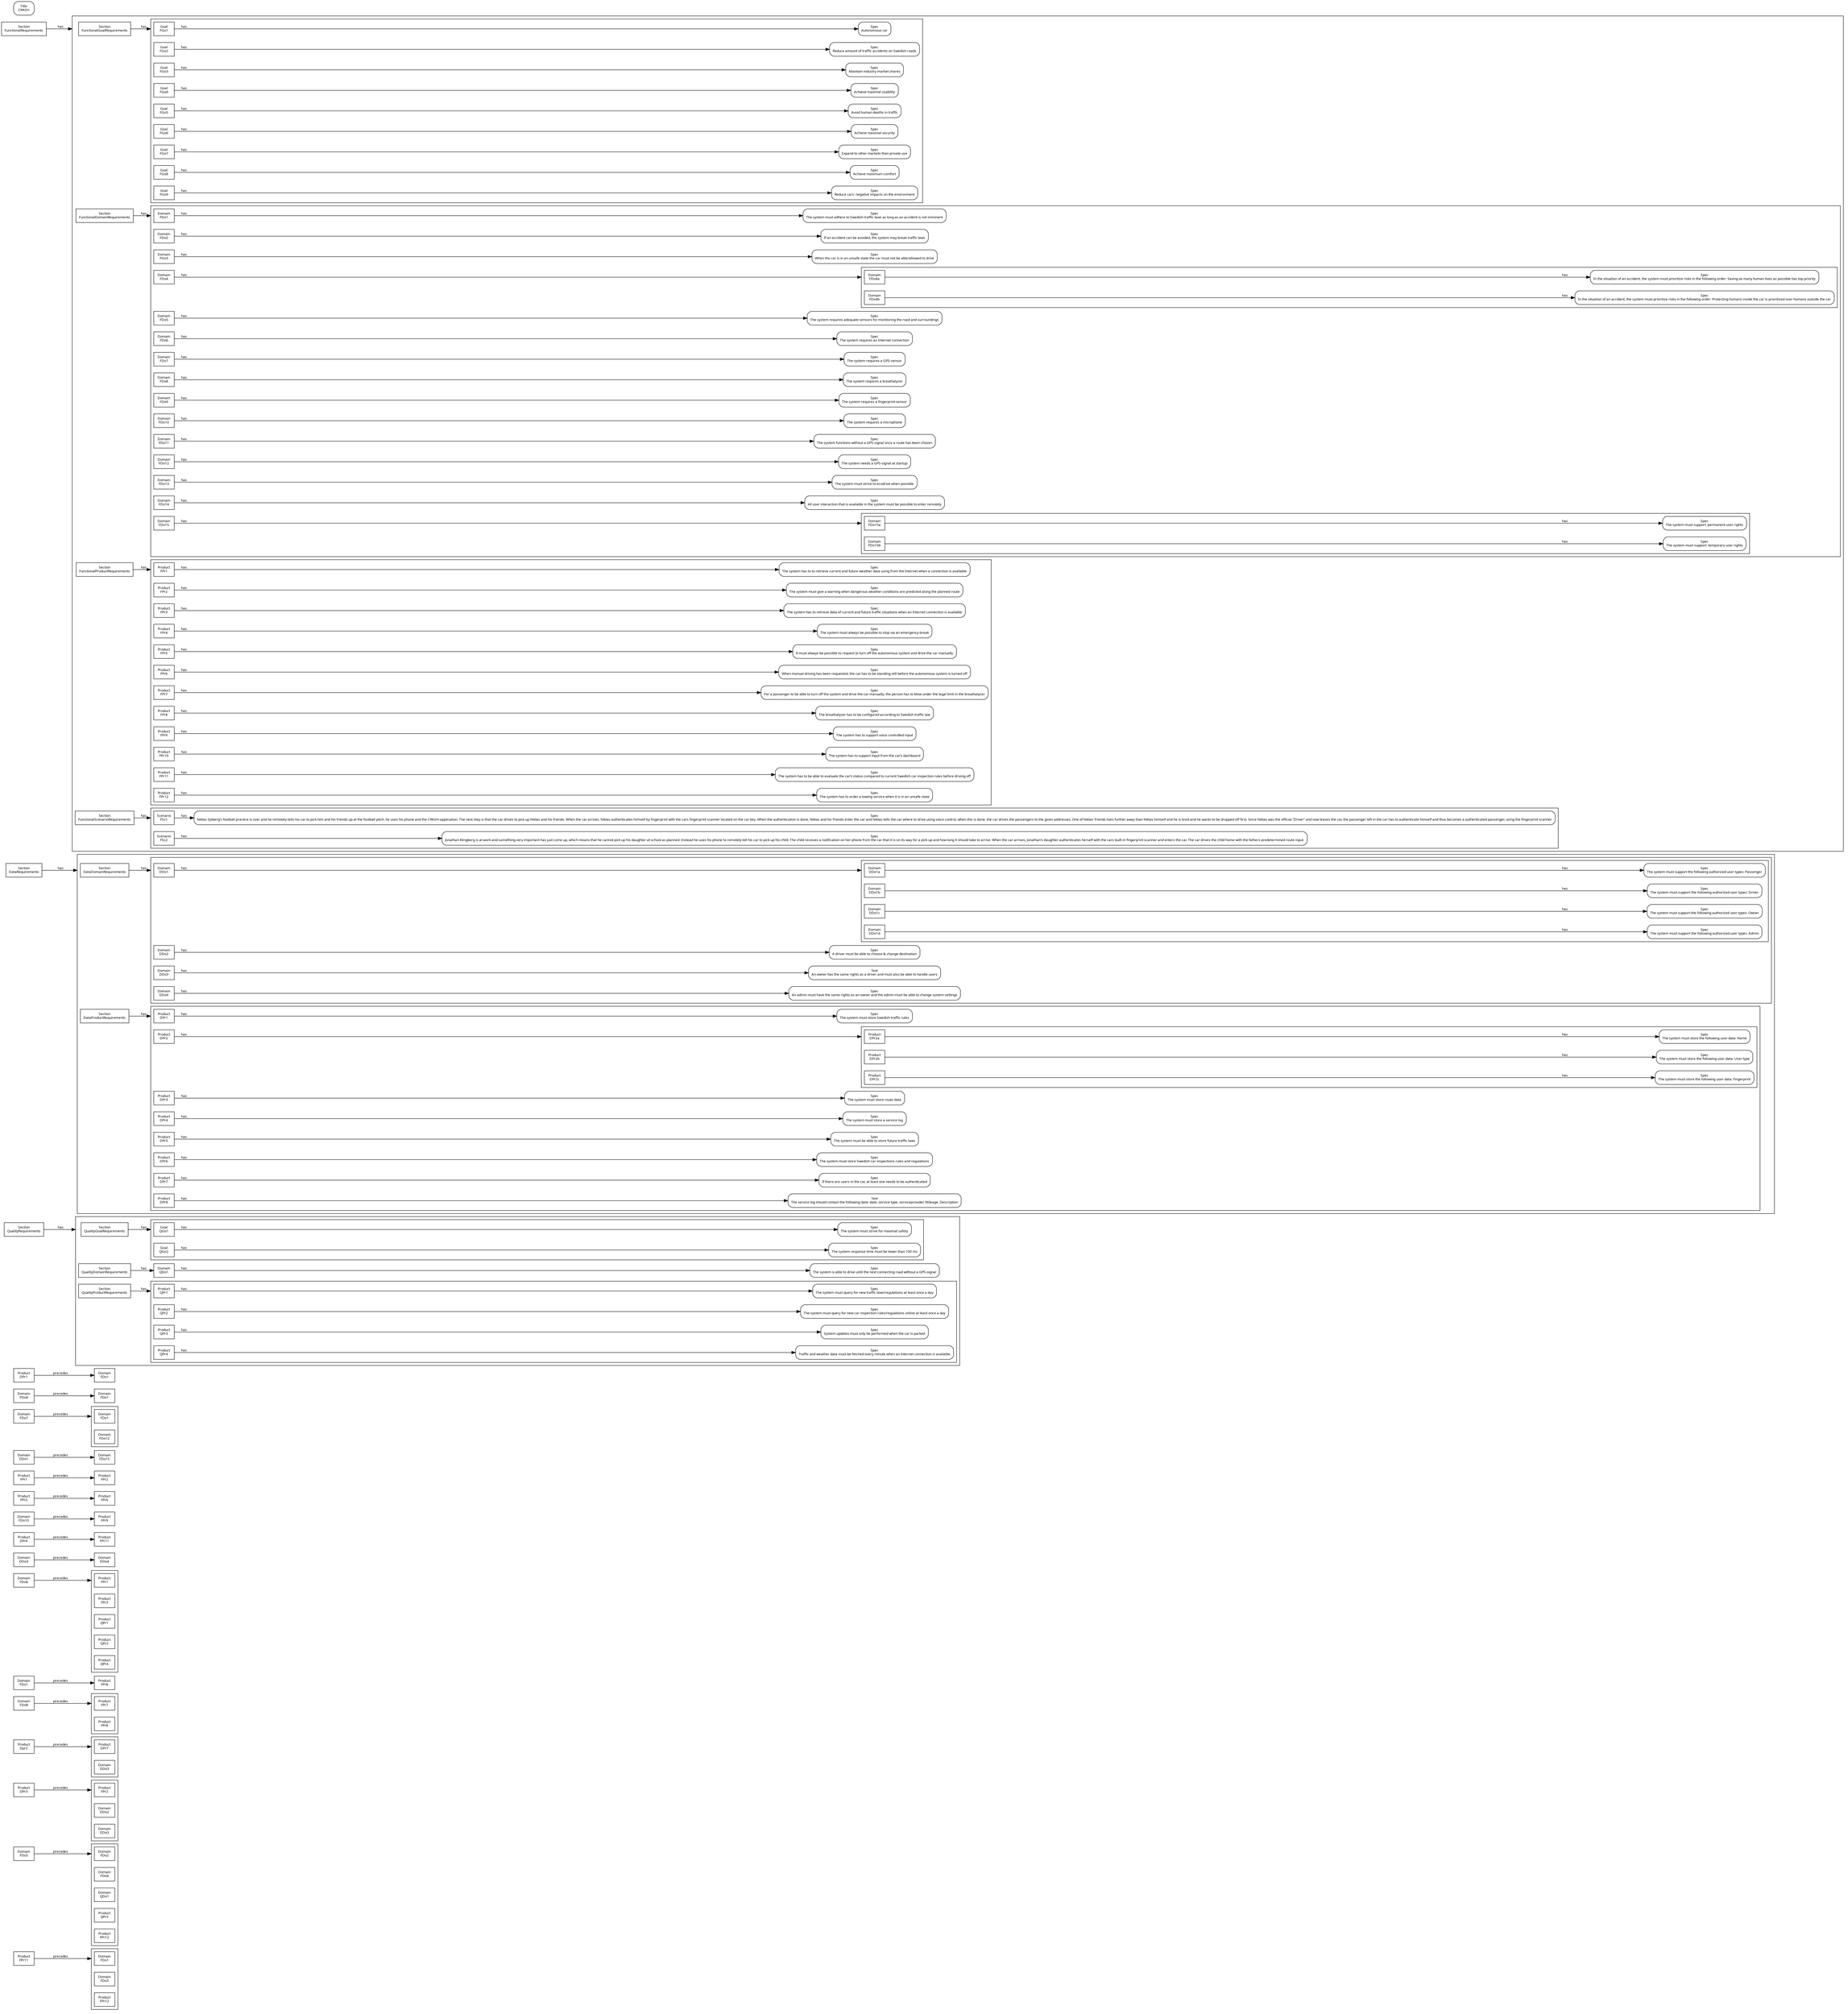 digraph "reqT.Model" { 

  compound=true;overlap=false;rankdir=LR;clusterrank=local;
  node [fontname="Sans", fontsize=9];
  edge [fontname="Sans", fontsize=9];


//subGraphPre(Product(FPr11),precedes,Domain(FDo1),/)

  "/Product(FPr11)" [label="Product\nFPr11", shape=box];
  "/Product(FPr11)" ->   "/Product(FPr11).precedes/Domain(FDo1)" [label=precedes, lhead="cluster_Product(FPr11)"];
  subgraph "cluster_Product(FPr11)" { 
    "/Product(FPr11).precedes/Domain(FDo1)" [label="Domain\nFDo1", shape=box];
    "/Product(FPr11).precedes/Domain(FDo3)" [label="Domain\nFDo3", shape=box];
    "/Product(FPr11).precedes/Product(FPr12)" [label="Product\nFPr12", shape=box];
  }

//subGraphPre(Domain(FDo5),precedes,Domain(FDo2),/)

  "/Domain(FDo5)" [label="Domain\nFDo5", shape=box];
  "/Domain(FDo5)" ->   "/Domain(FDo5).precedes/Domain(FDo2)" [label=precedes, lhead="cluster_Domain(FDo5)"];
  subgraph "cluster_Domain(FDo5)" { 
    "/Domain(FDo5).precedes/Domain(FDo2)" [label="Domain\nFDo2", shape=box];
    "/Domain(FDo5).precedes/Domain(FDo4)" [label="Domain\nFDo4", shape=box];
    "/Domain(FDo5).precedes/Domain(QDo1)" [label="Domain\nQDo1", shape=box];
    "/Domain(FDo5).precedes/Product(QPr3)" [label="Product\nQPr3", shape=box];
    "/Domain(FDo5).precedes/Product(FPr12)" [label="Product\nFPr12", shape=box];
  }

//subGraphPre(Product(DPr3),precedes,Product(FPr2),/)

  "/Product(DPr3)" [label="Product\nDPr3", shape=box];
  "/Product(DPr3)" ->   "/Product(DPr3).precedes/Product(FPr2)" [label=precedes, lhead="cluster_Product(DPr3)"];
  subgraph "cluster_Product(DPr3)" { 
    "/Product(DPr3).precedes/Product(FPr2)" [label="Product\nFPr2", shape=box];
    "/Product(DPr3).precedes/Domain(DDo2)" [label="Domain\nDDo2", shape=box];
    "/Product(DPr3).precedes/Domain(DDo3)" [label="Domain\nDDo3", shape=box];
  }

//subGraphPre(Product(Dpr2),precedes,Product(DPr7),/)

  "/Product(Dpr2)" [label="Product\nDpr2", shape=box];
  "/Product(Dpr2)" ->   "/Product(Dpr2).precedes/Product(DPr7)" [label=precedes, lhead="cluster_Product(Dpr2)"];
  subgraph "cluster_Product(Dpr2)" { 
    "/Product(Dpr2).precedes/Product(DPr7)" [label="Product\nDPr7", shape=box];
    "/Product(Dpr2).precedes/Domain(DDo3)" [label="Domain\nDDo3", shape=box];
  }

//subGraphPre(Domain(FDo8),precedes,Product(FPr7),/)

  "/Domain(FDo8)" [label="Domain\nFDo8", shape=box];
  "/Domain(FDo8)" ->   "/Domain(FDo8).precedes/Product(FPr7)" [label=precedes, lhead="cluster_Domain(FDo8)"];
  subgraph "cluster_Domain(FDo8)" { 
    "/Domain(FDo8).precedes/Product(FPr7)" [label="Product\nFPr7", shape=box];
    "/Domain(FDo8).precedes/Product(FPr8)" [label="Product\nFPr8", shape=box];
  }

//singleSubnodeLink(Domain(FDo1),precedes,Product(FPr8),/)

  "/Domain(FDo1)" [label="Domain\nFDo1", shape=box];
  "/Domain(FDo1).precedes/Product(FPr8)" [label="Product\nFPr8", shape=box];
  "/Domain(FDo1)" ->   "/Domain(FDo1).precedes/Product(FPr8)"[label=precedes];

//subGraphPre(Domain(FDo6),precedes,Product(FPr1),/)

  "/Domain(FDo6)" [label="Domain\nFDo6", shape=box];
  "/Domain(FDo6)" ->   "/Domain(FDo6).precedes/Product(FPr1)" [label=precedes, lhead="cluster_Domain(FDo6)"];
  subgraph "cluster_Domain(FDo6)" { 
    "/Domain(FDo6).precedes/Product(FPr1)" [label="Product\nFPr1", shape=box];
    "/Domain(FDo6).precedes/Product(FPr3)" [label="Product\nFPr3", shape=box];
    "/Domain(FDo6).precedes/Product(QPr1)" [label="Product\nQPr1", shape=box];
    "/Domain(FDo6).precedes/Product(QPr2)" [label="Product\nQPr2", shape=box];
    "/Domain(FDo6).precedes/Product(QPr4)" [label="Product\nQPr4", shape=box];
  }

//singleSubnodeLink(Domain(DDo3),precedes,Domain(DDo4),/)

  "/Domain(DDo3)" [label="Domain\nDDo3", shape=box];
  "/Domain(DDo3).precedes/Domain(DDo4)" [label="Domain\nDDo4", shape=box];
  "/Domain(DDo3)" ->   "/Domain(DDo3).precedes/Domain(DDo4)"[label=precedes];

//singleSubnodeLink(Product(DPr6),precedes,Product(FPr11),/)

  "/Product(DPr6)" [label="Product\nDPr6", shape=box];
  "/Product(DPr6).precedes/Product(FPr11)" [label="Product\nFPr11", shape=box];
  "/Product(DPr6)" ->   "/Product(DPr6).precedes/Product(FPr11)"[label=precedes];

//singleSubnodeLink(Domain(FDo10),precedes,Product(FPr9),/)

  "/Domain(FDo10)" [label="Domain\nFDo10", shape=box];
  "/Domain(FDo10).precedes/Product(FPr9)" [label="Product\nFPr9", shape=box];
  "/Domain(FDo10)" ->   "/Domain(FDo10).precedes/Product(FPr9)"[label=precedes];

//singleSubnodeLink(Product(FPr5),precedes,Product(FPr6),/)

  "/Product(FPr5)" [label="Product\nFPr5", shape=box];
  "/Product(FPr5).precedes/Product(FPr6)" [label="Product\nFPr6", shape=box];
  "/Product(FPr5)" ->   "/Product(FPr5).precedes/Product(FPr6)"[label=precedes];

//singleSubnodeLink(Product(FPr1),precedes,Product(FPr2),/)

  "/Product(FPr1)" [label="Product\nFPr1", shape=box];
  "/Product(FPr1).precedes/Product(FPr2)" [label="Product\nFPr2", shape=box];
  "/Product(FPr1)" ->   "/Product(FPr1).precedes/Product(FPr2)"[label=precedes];

//singleSubnodeLink(Domain(DDo1),precedes,Domain(FDo15),/)

  "/Domain(DDo1)" [label="Domain\nDDo1", shape=box];
  "/Domain(DDo1).precedes/Domain(FDo15)" [label="Domain\nFDo15", shape=box];
  "/Domain(DDo1)" ->   "/Domain(DDo1).precedes/Domain(FDo15)"[label=precedes];

//subGraphPre(Domain(FDo7),precedes,Domain(FDo1),/)

  "/Domain(FDo7)" [label="Domain\nFDo7", shape=box];
  "/Domain(FDo7)" ->   "/Domain(FDo7).precedes/Domain(FDo1)" [label=precedes, lhead="cluster_Domain(FDo7)"];
  subgraph "cluster_Domain(FDo7)" { 
    "/Domain(FDo7).precedes/Domain(FDo1)" [label="Domain\nFDo1", shape=box];
    "/Domain(FDo7).precedes/Domain(FDo12)" [label="Domain\nFDo12", shape=box];
  }

//singleSubnodeLink(Domain(FDo4),precedes,Domain(FDo1),/)

  "/Domain(FDo4)" [label="Domain\nFDo4", shape=box];
  "/Domain(FDo4).precedes/Domain(FDo1)" [label="Domain\nFDo1", shape=box];
  "/Domain(FDo4)" ->   "/Domain(FDo4).precedes/Domain(FDo1)"[label=precedes];

//singleSubnodeLink(Product(DPr1),precedes,Domain(FDo1),/)

  "/Product(DPr1)" [label="Product\nDPr1", shape=box];
  "/Product(DPr1).precedes/Domain(FDo1)" [label="Domain\nFDo1", shape=box];
  "/Product(DPr1)" ->   "/Product(DPr1).precedes/Domain(FDo1)"[label=precedes];

//subGraphPre(Section(QualityRequirements),has,Section(QualityGoalRequirements),/)

  "/Section(QualityRequirements)" [label="Section\nQualityRequirements", shape=box];
  "/Section(QualityRequirements)" ->   "/Section(QualityRequirements).has/Section(QualityGoalRequirements)" [label=has, lhead="cluster_Section(QualityRequirements)"];
  subgraph "cluster_Section(QualityRequirements)" { 

//subGraphPre(Section(QualityGoalRequirements),has,Goal(QGo1),Section(QualityRequirements).has/)

    "/Section(QualityRequirements).has/Section(QualityGoalRequirements)" [label="Section\nQualityGoalRequirements", shape=box];
    "/Section(QualityRequirements).has/Section(QualityGoalRequirements)" ->   "/Section(QualityRequirements).has/Section(QualityGoalRequirements).has/Goal(QGo1)" [label=has, lhead="cluster_Section(QualityGoalRequirements)"];
    subgraph "cluster_Section(QualityGoalRequirements)" { 

//singleSubnodeLink(Goal(QGo1),has,Spec(The system must strive for maximal safety),Section(QualityRequirements).has/Section(QualityGoalRequirements).has/)

      "/Section(QualityRequirements).has/Section(QualityGoalRequirements).has/Goal(QGo1)" [label="Goal\nQGo1", shape=box];
      "/Section(QualityRequirements).has/Section(QualityGoalRequirements).has/Goal(QGo1).has/Spec(The system must strive for maximal safety)" [label="Spec\nThe system must strive for maximal safety", shape=box, style=rounded];
      "/Section(QualityRequirements).has/Section(QualityGoalRequirements).has/Goal(QGo1)" ->   "/Section(QualityRequirements).has/Section(QualityGoalRequirements).has/Goal(QGo1).has/Spec(The system must strive for maximal safety)"[label=has];

//singleSubnodeLink(Goal(QGo2),has,Spec(The system response time must be lower than 100 ms),Section(QualityRequirements).has/Section(QualityGoalRequirements).has/)

      "/Section(QualityRequirements).has/Section(QualityGoalRequirements).has/Goal(QGo2)" [label="Goal\nQGo2", shape=box];
      "/Section(QualityRequirements).has/Section(QualityGoalRequirements).has/Goal(QGo2).has/Spec(The system response time must be lower than 100 ms)" [label="Spec\nThe system response time must be lower than 100 ms", shape=box, style=rounded];
      "/Section(QualityRequirements).has/Section(QualityGoalRequirements).has/Goal(QGo2)" ->   "/Section(QualityRequirements).has/Section(QualityGoalRequirements).has/Goal(QGo2).has/Spec(The system response time must be lower than 100 ms)"[label=has];
    }

//singleSubnodeLink(Section(QualityDomainRequirements),has,Domain(QDo1),Section(QualityRequirements).has/)

    "/Section(QualityRequirements).has/Section(QualityDomainRequirements)" [label="Section\nQualityDomainRequirements", shape=box];
    "/Section(QualityRequirements).has/Section(QualityDomainRequirements).has/Domain(QDo1)" [label="Domain\nQDo1", shape=box];
    "/Section(QualityRequirements).has/Section(QualityDomainRequirements)" ->   "/Section(QualityRequirements).has/Section(QualityDomainRequirements).has/Domain(QDo1)"[label=has];

//singleSubnodeLink(Domain(QDo1),has,Spec(The system is able to drive until the next connecting road without a GPS-signal),Section(QualityRequirements).has/Section(QualityDomainRequirements).has/)

      "/Section(QualityRequirements).has/Section(QualityDomainRequirements).has/Domain(QDo1)" [label="Domain\nQDo1", shape=box];
      "/Section(QualityRequirements).has/Section(QualityDomainRequirements).has/Domain(QDo1).has/Spec(The system is able to drive until the next connecting road without a GPS-signal)" [label="Spec\nThe system is able to drive until the next connecting road without a GPS-signal", shape=box, style=rounded];
      "/Section(QualityRequirements).has/Section(QualityDomainRequirements).has/Domain(QDo1)" ->   "/Section(QualityRequirements).has/Section(QualityDomainRequirements).has/Domain(QDo1).has/Spec(The system is able to drive until the next connecting road without a GPS-signal)"[label=has];
        "/Section(QualityRequirements).has/Section(QualityDomainRequirements).has/Domain(QDo1).has/Spec(The system is able to drive until the next connecting road without a GPS-signal)" [label="Spec\nThe system is able to drive until the next connecting road without a GPS-signal", shape=box, style=rounded];

//subGraphPre(Section(QualityProductRequirements),has,Product(QPr1),Section(QualityRequirements).has/)

    "/Section(QualityRequirements).has/Section(QualityProductRequirements)" [label="Section\nQualityProductRequirements", shape=box];
    "/Section(QualityRequirements).has/Section(QualityProductRequirements)" ->   "/Section(QualityRequirements).has/Section(QualityProductRequirements).has/Product(QPr1)" [label=has, lhead="cluster_Section(QualityProductRequirements)"];
    subgraph "cluster_Section(QualityProductRequirements)" { 

//singleSubnodeLink(Product(QPr1),has,Spec(The system must query for new traffic laws/regulations at least once a day),Section(QualityRequirements).has/Section(QualityProductRequirements).has/)

      "/Section(QualityRequirements).has/Section(QualityProductRequirements).has/Product(QPr1)" [label="Product\nQPr1", shape=box];
      "/Section(QualityRequirements).has/Section(QualityProductRequirements).has/Product(QPr1).has/Spec(The system must query for new traffic laws/regulations at least once a day)" [label="Spec\nThe system must query for new traffic laws/regulations at least once a day", shape=box, style=rounded];
      "/Section(QualityRequirements).has/Section(QualityProductRequirements).has/Product(QPr1)" ->   "/Section(QualityRequirements).has/Section(QualityProductRequirements).has/Product(QPr1).has/Spec(The system must query for new traffic laws/regulations at least once a day)"[label=has];

//singleSubnodeLink(Product(QPr2),has,Spec(The system must query for new car inspection rules/regulations online at least once a day),Section(QualityRequirements).has/Section(QualityProductRequirements).has/)

      "/Section(QualityRequirements).has/Section(QualityProductRequirements).has/Product(QPr2)" [label="Product\nQPr2", shape=box];
      "/Section(QualityRequirements).has/Section(QualityProductRequirements).has/Product(QPr2).has/Spec(The system must query for new car inspection rules/regulations online at least once a day)" [label="Spec\nThe system must query for new car inspection rules/regulations online at least once a day", shape=box, style=rounded];
      "/Section(QualityRequirements).has/Section(QualityProductRequirements).has/Product(QPr2)" ->   "/Section(QualityRequirements).has/Section(QualityProductRequirements).has/Product(QPr2).has/Spec(The system must query for new car inspection rules/regulations online at least once a day)"[label=has];

//singleSubnodeLink(Product(QPr3),has,Spec(System updates must only be performed when the car is parked),Section(QualityRequirements).has/Section(QualityProductRequirements).has/)

      "/Section(QualityRequirements).has/Section(QualityProductRequirements).has/Product(QPr3)" [label="Product\nQPr3", shape=box];
      "/Section(QualityRequirements).has/Section(QualityProductRequirements).has/Product(QPr3).has/Spec(System updates must only be performed when the car is parked)" [label="Spec\nSystem updates must only be performed when the car is parked", shape=box, style=rounded];
      "/Section(QualityRequirements).has/Section(QualityProductRequirements).has/Product(QPr3)" ->   "/Section(QualityRequirements).has/Section(QualityProductRequirements).has/Product(QPr3).has/Spec(System updates must only be performed when the car is parked)"[label=has];

//singleSubnodeLink(Product(QPr4),has,Spec(Traffic and weather data must be fetched every minute when an Internet connection is available),Section(QualityRequirements).has/Section(QualityProductRequirements).has/)

      "/Section(QualityRequirements).has/Section(QualityProductRequirements).has/Product(QPr4)" [label="Product\nQPr4", shape=box];
      "/Section(QualityRequirements).has/Section(QualityProductRequirements).has/Product(QPr4).has/Spec(Traffic and weather data must be fetched every minute when an Internet connection is available)" [label="Spec\nTraffic and weather data must be fetched every minute when an Internet connection is available", shape=box, style=rounded];
      "/Section(QualityRequirements).has/Section(QualityProductRequirements).has/Product(QPr4)" ->   "/Section(QualityRequirements).has/Section(QualityProductRequirements).has/Product(QPr4).has/Spec(Traffic and weather data must be fetched every minute when an Internet connection is available)"[label=has];
    }
  }

//subGraphPre(Section(DataRequirements),has,Section(DataDomainRequirements),/)

  "/Section(DataRequirements)" [label="Section\nDataRequirements", shape=box];
  "/Section(DataRequirements)" ->   "/Section(DataRequirements).has/Section(DataDomainRequirements)" [label=has, lhead="cluster_Section(DataRequirements)"];
  subgraph "cluster_Section(DataRequirements)" { 

//subGraphPre(Section(DataDomainRequirements),has,Domain(DDo1),Section(DataRequirements).has/)

    "/Section(DataRequirements).has/Section(DataDomainRequirements)" [label="Section\nDataDomainRequirements", shape=box];
    "/Section(DataRequirements).has/Section(DataDomainRequirements)" ->   "/Section(DataRequirements).has/Section(DataDomainRequirements).has/Domain(DDo1)" [label=has, lhead="cluster_Section(DataDomainRequirements)"];
    subgraph "cluster_Section(DataDomainRequirements)" { 

//subGraphPre(Domain(DDo1),has,Domain(DDo1a),Section(DataRequirements).has/Section(DataDomainRequirements).has/)

      "/Section(DataRequirements).has/Section(DataDomainRequirements).has/Domain(DDo1)" [label="Domain\nDDo1", shape=box];
      "/Section(DataRequirements).has/Section(DataDomainRequirements).has/Domain(DDo1)" ->   "/Section(DataRequirements).has/Section(DataDomainRequirements).has/Domain(DDo1).has/Domain(DDo1a)" [label=has, lhead="cluster_Domain(DDo1)"];
      subgraph "cluster_Domain(DDo1)" { 

//singleSubnodeLink(Domain(DDo1a),has,Spec(The system must support the following authorized user types: Passenger),Section(DataRequirements).has/Section(DataDomainRequirements).has/Domain(DDo1).has/)

        "/Section(DataRequirements).has/Section(DataDomainRequirements).has/Domain(DDo1).has/Domain(DDo1a)" [label="Domain\nDDo1a", shape=box];
        "/Section(DataRequirements).has/Section(DataDomainRequirements).has/Domain(DDo1).has/Domain(DDo1a).has/Spec(The system must support the following authorized user types: Passenger)" [label="Spec\nThe system must support the following authorized user types: Passenger", shape=box, style=rounded];
        "/Section(DataRequirements).has/Section(DataDomainRequirements).has/Domain(DDo1).has/Domain(DDo1a)" ->   "/Section(DataRequirements).has/Section(DataDomainRequirements).has/Domain(DDo1).has/Domain(DDo1a).has/Spec(The system must support the following authorized user types: Passenger)"[label=has];

//singleSubnodeLink(Domain(DDo1b),has,Spec(The system must support the following authorized user types: Driver),Section(DataRequirements).has/Section(DataDomainRequirements).has/Domain(DDo1).has/)

        "/Section(DataRequirements).has/Section(DataDomainRequirements).has/Domain(DDo1).has/Domain(DDo1b)" [label="Domain\nDDo1b", shape=box];
        "/Section(DataRequirements).has/Section(DataDomainRequirements).has/Domain(DDo1).has/Domain(DDo1b).has/Spec(The system must support the following authorized user types: Driver)" [label="Spec\nThe system must support the following authorized user types: Driver", shape=box, style=rounded];
        "/Section(DataRequirements).has/Section(DataDomainRequirements).has/Domain(DDo1).has/Domain(DDo1b)" ->   "/Section(DataRequirements).has/Section(DataDomainRequirements).has/Domain(DDo1).has/Domain(DDo1b).has/Spec(The system must support the following authorized user types: Driver)"[label=has];

//singleSubnodeLink(Domain(DDo1c),has,Spec(The system must support the following authorized user types: Owner),Section(DataRequirements).has/Section(DataDomainRequirements).has/Domain(DDo1).has/)

        "/Section(DataRequirements).has/Section(DataDomainRequirements).has/Domain(DDo1).has/Domain(DDo1c)" [label="Domain\nDDo1c", shape=box];
        "/Section(DataRequirements).has/Section(DataDomainRequirements).has/Domain(DDo1).has/Domain(DDo1c).has/Spec(The system must support the following authorized user types: Owner)" [label="Spec\nThe system must support the following authorized user types: Owner", shape=box, style=rounded];
        "/Section(DataRequirements).has/Section(DataDomainRequirements).has/Domain(DDo1).has/Domain(DDo1c)" ->   "/Section(DataRequirements).has/Section(DataDomainRequirements).has/Domain(DDo1).has/Domain(DDo1c).has/Spec(The system must support the following authorized user types: Owner)"[label=has];

//singleSubnodeLink(Domain(DDo1d),has,Spec(The system must support the following authorized user types: Admin),Section(DataRequirements).has/Section(DataDomainRequirements).has/Domain(DDo1).has/)

        "/Section(DataRequirements).has/Section(DataDomainRequirements).has/Domain(DDo1).has/Domain(DDo1d)" [label="Domain\nDDo1d", shape=box];
        "/Section(DataRequirements).has/Section(DataDomainRequirements).has/Domain(DDo1).has/Domain(DDo1d).has/Spec(The system must support the following authorized user types: Admin)" [label="Spec\nThe system must support the following authorized user types: Admin", shape=box, style=rounded];
        "/Section(DataRequirements).has/Section(DataDomainRequirements).has/Domain(DDo1).has/Domain(DDo1d)" ->   "/Section(DataRequirements).has/Section(DataDomainRequirements).has/Domain(DDo1).has/Domain(DDo1d).has/Spec(The system must support the following authorized user types: Admin)"[label=has];
      }

//singleSubnodeLink(Domain(DDo2),has,Spec(A driver must be able to choose & change destination),Section(DataRequirements).has/Section(DataDomainRequirements).has/)

      "/Section(DataRequirements).has/Section(DataDomainRequirements).has/Domain(DDo2)" [label="Domain\nDDo2", shape=box];
      "/Section(DataRequirements).has/Section(DataDomainRequirements).has/Domain(DDo2).has/Spec(A driver must be able to choose & change destination)" [label="Spec\nA driver must be able to choose & change destination", shape=box, style=rounded];
      "/Section(DataRequirements).has/Section(DataDomainRequirements).has/Domain(DDo2)" ->   "/Section(DataRequirements).has/Section(DataDomainRequirements).has/Domain(DDo2).has/Spec(A driver must be able to choose & change destination)"[label=has];

//singleSubnodeLink(Domain(DDo3),has,Text(An owner has the same rights as a driver and must also be able to handle users),Section(DataRequirements).has/Section(DataDomainRequirements).has/)

      "/Section(DataRequirements).has/Section(DataDomainRequirements).has/Domain(DDo3)" [label="Domain\nDDo3", shape=box];
      "/Section(DataRequirements).has/Section(DataDomainRequirements).has/Domain(DDo3).has/Text(An owner has the same rights as a driver and must also be able to handle users)" [label="Text\nAn owner has the same rights as a driver and must also be able to handle users", shape=box, style=rounded];
      "/Section(DataRequirements).has/Section(DataDomainRequirements).has/Domain(DDo3)" ->   "/Section(DataRequirements).has/Section(DataDomainRequirements).has/Domain(DDo3).has/Text(An owner has the same rights as a driver and must also be able to handle users)"[label=has];

//singleSubnodeLink(Domain(DDo4),has,Spec(An admin must have the same rights as an owner and the admin must be able to change system settings),Section(DataRequirements).has/Section(DataDomainRequirements).has/)

      "/Section(DataRequirements).has/Section(DataDomainRequirements).has/Domain(DDo4)" [label="Domain\nDDo4", shape=box];
      "/Section(DataRequirements).has/Section(DataDomainRequirements).has/Domain(DDo4).has/Spec(An admin must have the same rights as an owner and the admin must be able to change system settings)" [label="Spec\nAn admin must have the same rights as an owner and the admin must be able to change system settings", shape=box, style=rounded];
      "/Section(DataRequirements).has/Section(DataDomainRequirements).has/Domain(DDo4)" ->   "/Section(DataRequirements).has/Section(DataDomainRequirements).has/Domain(DDo4).has/Spec(An admin must have the same rights as an owner and the admin must be able to change system settings)"[label=has];
    }

//subGraphPre(Section(DataProductRequirements),has,Product(DPr1),Section(DataRequirements).has/)

    "/Section(DataRequirements).has/Section(DataProductRequirements)" [label="Section\nDataProductRequirements", shape=box];
    "/Section(DataRequirements).has/Section(DataProductRequirements)" ->   "/Section(DataRequirements).has/Section(DataProductRequirements).has/Product(DPr1)" [label=has, lhead="cluster_Section(DataProductRequirements)"];
    subgraph "cluster_Section(DataProductRequirements)" { 

//singleSubnodeLink(Product(DPr1),has,Spec(The system must store Swedish traffic rules),Section(DataRequirements).has/Section(DataProductRequirements).has/)

      "/Section(DataRequirements).has/Section(DataProductRequirements).has/Product(DPr1)" [label="Product\nDPr1", shape=box];
      "/Section(DataRequirements).has/Section(DataProductRequirements).has/Product(DPr1).has/Spec(The system must store Swedish traffic rules)" [label="Spec\nThe system must store Swedish traffic rules", shape=box, style=rounded];
      "/Section(DataRequirements).has/Section(DataProductRequirements).has/Product(DPr1)" ->   "/Section(DataRequirements).has/Section(DataProductRequirements).has/Product(DPr1).has/Spec(The system must store Swedish traffic rules)"[label=has];

//subGraphPre(Product(DPr2),has,Product(DPr2a),Section(DataRequirements).has/Section(DataProductRequirements).has/)

      "/Section(DataRequirements).has/Section(DataProductRequirements).has/Product(DPr2)" [label="Product\nDPr2", shape=box];
      "/Section(DataRequirements).has/Section(DataProductRequirements).has/Product(DPr2)" ->   "/Section(DataRequirements).has/Section(DataProductRequirements).has/Product(DPr2).has/Product(DPr2a)" [label=has, lhead="cluster_Product(DPr2)"];
      subgraph "cluster_Product(DPr2)" { 

//singleSubnodeLink(Product(DPr2a),has,Spec(The system must store the following user data: Name),Section(DataRequirements).has/Section(DataProductRequirements).has/Product(DPr2).has/)

        "/Section(DataRequirements).has/Section(DataProductRequirements).has/Product(DPr2).has/Product(DPr2a)" [label="Product\nDPr2a", shape=box];
        "/Section(DataRequirements).has/Section(DataProductRequirements).has/Product(DPr2).has/Product(DPr2a).has/Spec(The system must store the following user data: Name)" [label="Spec\nThe system must store the following user data: Name", shape=box, style=rounded];
        "/Section(DataRequirements).has/Section(DataProductRequirements).has/Product(DPr2).has/Product(DPr2a)" ->   "/Section(DataRequirements).has/Section(DataProductRequirements).has/Product(DPr2).has/Product(DPr2a).has/Spec(The system must store the following user data: Name)"[label=has];

//singleSubnodeLink(Product(DPr2b),has,Spec(The system must store the following user data: User type),Section(DataRequirements).has/Section(DataProductRequirements).has/Product(DPr2).has/)

        "/Section(DataRequirements).has/Section(DataProductRequirements).has/Product(DPr2).has/Product(DPr2b)" [label="Product\nDPr2b", shape=box];
        "/Section(DataRequirements).has/Section(DataProductRequirements).has/Product(DPr2).has/Product(DPr2b).has/Spec(The system must store the following user data: User type)" [label="Spec\nThe system must store the following user data: User type", shape=box, style=rounded];
        "/Section(DataRequirements).has/Section(DataProductRequirements).has/Product(DPr2).has/Product(DPr2b)" ->   "/Section(DataRequirements).has/Section(DataProductRequirements).has/Product(DPr2).has/Product(DPr2b).has/Spec(The system must store the following user data: User type)"[label=has];

//singleSubnodeLink(Product(DPr2c),has,Spec(The system must store the following user data: Fingerprint),Section(DataRequirements).has/Section(DataProductRequirements).has/Product(DPr2).has/)

        "/Section(DataRequirements).has/Section(DataProductRequirements).has/Product(DPr2).has/Product(DPr2c)" [label="Product\nDPr2c", shape=box];
        "/Section(DataRequirements).has/Section(DataProductRequirements).has/Product(DPr2).has/Product(DPr2c).has/Spec(The system must store the following user data: Fingerprint)" [label="Spec\nThe system must store the following user data: Fingerprint", shape=box, style=rounded];
        "/Section(DataRequirements).has/Section(DataProductRequirements).has/Product(DPr2).has/Product(DPr2c)" ->   "/Section(DataRequirements).has/Section(DataProductRequirements).has/Product(DPr2).has/Product(DPr2c).has/Spec(The system must store the following user data: Fingerprint)"[label=has];
      }

//singleSubnodeLink(Product(DPr3),has,Spec(The system must store route data),Section(DataRequirements).has/Section(DataProductRequirements).has/)

      "/Section(DataRequirements).has/Section(DataProductRequirements).has/Product(DPr3)" [label="Product\nDPr3", shape=box];
      "/Section(DataRequirements).has/Section(DataProductRequirements).has/Product(DPr3).has/Spec(The system must store route data)" [label="Spec\nThe system must store route data", shape=box, style=rounded];
      "/Section(DataRequirements).has/Section(DataProductRequirements).has/Product(DPr3)" ->   "/Section(DataRequirements).has/Section(DataProductRequirements).has/Product(DPr3).has/Spec(The system must store route data)"[label=has];

//singleSubnodeLink(Product(DPr4),has,Spec(The system must store a service log),Section(DataRequirements).has/Section(DataProductRequirements).has/)

      "/Section(DataRequirements).has/Section(DataProductRequirements).has/Product(DPr4)" [label="Product\nDPr4", shape=box];
      "/Section(DataRequirements).has/Section(DataProductRequirements).has/Product(DPr4).has/Spec(The system must store a service log)" [label="Spec\nThe system must store a service log", shape=box, style=rounded];
      "/Section(DataRequirements).has/Section(DataProductRequirements).has/Product(DPr4)" ->   "/Section(DataRequirements).has/Section(DataProductRequirements).has/Product(DPr4).has/Spec(The system must store a service log)"[label=has];

//singleSubnodeLink(Product(DPr5),has,Spec(The system must be able to store future traffic laws),Section(DataRequirements).has/Section(DataProductRequirements).has/)

      "/Section(DataRequirements).has/Section(DataProductRequirements).has/Product(DPr5)" [label="Product\nDPr5", shape=box];
      "/Section(DataRequirements).has/Section(DataProductRequirements).has/Product(DPr5).has/Spec(The system must be able to store future traffic laws)" [label="Spec\nThe system must be able to store future traffic laws", shape=box, style=rounded];
      "/Section(DataRequirements).has/Section(DataProductRequirements).has/Product(DPr5)" ->   "/Section(DataRequirements).has/Section(DataProductRequirements).has/Product(DPr5).has/Spec(The system must be able to store future traffic laws)"[label=has];

//singleSubnodeLink(Product(DPr6),has,Spec(The system must store Swedish car inspections rules and regulations),Section(DataRequirements).has/Section(DataProductRequirements).has/)

      "/Section(DataRequirements).has/Section(DataProductRequirements).has/Product(DPr6)" [label="Product\nDPr6", shape=box];
      "/Section(DataRequirements).has/Section(DataProductRequirements).has/Product(DPr6).has/Spec(The system must store Swedish car inspections rules and regulations)" [label="Spec\nThe system must store Swedish car inspections rules and regulations", shape=box, style=rounded];
      "/Section(DataRequirements).has/Section(DataProductRequirements).has/Product(DPr6)" ->   "/Section(DataRequirements).has/Section(DataProductRequirements).has/Product(DPr6).has/Spec(The system must store Swedish car inspections rules and regulations)"[label=has];

//singleSubnodeLink(Product(DPr7),has,Spec(If there are users in the car, at least one needs to be authenticated),Section(DataRequirements).has/Section(DataProductRequirements).has/)

      "/Section(DataRequirements).has/Section(DataProductRequirements).has/Product(DPr7)" [label="Product\nDPr7", shape=box];
      "/Section(DataRequirements).has/Section(DataProductRequirements).has/Product(DPr7).has/Spec(If there are users in the car, at least one needs to be authenticated)" [label="Spec\nIf there are users in the car, at least one needs to be authenticated", shape=box, style=rounded];
      "/Section(DataRequirements).has/Section(DataProductRequirements).has/Product(DPr7)" ->   "/Section(DataRequirements).has/Section(DataProductRequirements).has/Product(DPr7).has/Spec(If there are users in the car, at least one needs to be authenticated)"[label=has];

//singleSubnodeLink(Product(DPr8),has,Text(The service log should contain the following data: date, service type, serviceprovider, Mileage, Description),Section(DataRequirements).has/Section(DataProductRequirements).has/)

      "/Section(DataRequirements).has/Section(DataProductRequirements).has/Product(DPr8)" [label="Product\nDPr8", shape=box];
      "/Section(DataRequirements).has/Section(DataProductRequirements).has/Product(DPr8).has/Text(The service log should contain the following data: date, service type, serviceprovider, Mileage, Description)" [label="Text\nThe service log should contain the following data: date, service type, serviceprovider, Mileage, Description", shape=box, style=rounded];
      "/Section(DataRequirements).has/Section(DataProductRequirements).has/Product(DPr8)" ->   "/Section(DataRequirements).has/Section(DataProductRequirements).has/Product(DPr8).has/Text(The service log should contain the following data: date, service type, serviceprovider, Mileage, Description)"[label=has];
    }
  }

//subGraphPre(Section(FunctionalRequirements),has,Section(FunctionalGoalRequirements),/)

  "/Section(FunctionalRequirements)" [label="Section\nFunctionalRequirements", shape=box];
  "/Section(FunctionalRequirements)" ->   "/Section(FunctionalRequirements).has/Section(FunctionalGoalRequirements)" [label=has, lhead="cluster_Section(FunctionalRequirements)"];
  subgraph "cluster_Section(FunctionalRequirements)" { 

//subGraphPre(Section(FunctionalGoalRequirements),has,Goal(FGo1),Section(FunctionalRequirements).has/)

    "/Section(FunctionalRequirements).has/Section(FunctionalGoalRequirements)" [label="Section\nFunctionalGoalRequirements", shape=box];
    "/Section(FunctionalRequirements).has/Section(FunctionalGoalRequirements)" ->   "/Section(FunctionalRequirements).has/Section(FunctionalGoalRequirements).has/Goal(FGo1)" [label=has, lhead="cluster_Section(FunctionalGoalRequirements)"];
    subgraph "cluster_Section(FunctionalGoalRequirements)" { 

//singleSubnodeLink(Goal(FGo1),has,Spec(Autonomous car),Section(FunctionalRequirements).has/Section(FunctionalGoalRequirements).has/)

      "/Section(FunctionalRequirements).has/Section(FunctionalGoalRequirements).has/Goal(FGo1)" [label="Goal\nFGo1", shape=box];
      "/Section(FunctionalRequirements).has/Section(FunctionalGoalRequirements).has/Goal(FGo1).has/Spec(Autonomous car)" [label="Spec\nAutonomous car", shape=box, style=rounded];
      "/Section(FunctionalRequirements).has/Section(FunctionalGoalRequirements).has/Goal(FGo1)" ->   "/Section(FunctionalRequirements).has/Section(FunctionalGoalRequirements).has/Goal(FGo1).has/Spec(Autonomous car)"[label=has];

//singleSubnodeLink(Goal(FGo2),has,Spec(Reduce amount of traffic accidents on Swedish roads),Section(FunctionalRequirements).has/Section(FunctionalGoalRequirements).has/)

      "/Section(FunctionalRequirements).has/Section(FunctionalGoalRequirements).has/Goal(FGo2)" [label="Goal\nFGo2", shape=box];
      "/Section(FunctionalRequirements).has/Section(FunctionalGoalRequirements).has/Goal(FGo2).has/Spec(Reduce amount of traffic accidents on Swedish roads)" [label="Spec\nReduce amount of traffic accidents on Swedish roads", shape=box, style=rounded];
      "/Section(FunctionalRequirements).has/Section(FunctionalGoalRequirements).has/Goal(FGo2)" ->   "/Section(FunctionalRequirements).has/Section(FunctionalGoalRequirements).has/Goal(FGo2).has/Spec(Reduce amount of traffic accidents on Swedish roads)"[label=has];

//singleSubnodeLink(Goal(FGo3),has,Spec(Maintain industry market shares),Section(FunctionalRequirements).has/Section(FunctionalGoalRequirements).has/)

      "/Section(FunctionalRequirements).has/Section(FunctionalGoalRequirements).has/Goal(FGo3)" [label="Goal\nFGo3", shape=box];
      "/Section(FunctionalRequirements).has/Section(FunctionalGoalRequirements).has/Goal(FGo3).has/Spec(Maintain industry market shares)" [label="Spec\nMaintain industry market shares", shape=box, style=rounded];
      "/Section(FunctionalRequirements).has/Section(FunctionalGoalRequirements).has/Goal(FGo3)" ->   "/Section(FunctionalRequirements).has/Section(FunctionalGoalRequirements).has/Goal(FGo3).has/Spec(Maintain industry market shares)"[label=has];

//singleSubnodeLink(Goal(FGo4),has,Spec(Achieve maximal usability),Section(FunctionalRequirements).has/Section(FunctionalGoalRequirements).has/)

      "/Section(FunctionalRequirements).has/Section(FunctionalGoalRequirements).has/Goal(FGo4)" [label="Goal\nFGo4", shape=box];
      "/Section(FunctionalRequirements).has/Section(FunctionalGoalRequirements).has/Goal(FGo4).has/Spec(Achieve maximal usability)" [label="Spec\nAchieve maximal usability", shape=box, style=rounded];
      "/Section(FunctionalRequirements).has/Section(FunctionalGoalRequirements).has/Goal(FGo4)" ->   "/Section(FunctionalRequirements).has/Section(FunctionalGoalRequirements).has/Goal(FGo4).has/Spec(Achieve maximal usability)"[label=has];

//singleSubnodeLink(Goal(FGo5),has,Spec(Avoid human deaths in traffic),Section(FunctionalRequirements).has/Section(FunctionalGoalRequirements).has/)

      "/Section(FunctionalRequirements).has/Section(FunctionalGoalRequirements).has/Goal(FGo5)" [label="Goal\nFGo5", shape=box];
      "/Section(FunctionalRequirements).has/Section(FunctionalGoalRequirements).has/Goal(FGo5).has/Spec(Avoid human deaths in traffic)" [label="Spec\nAvoid human deaths in traffic", shape=box, style=rounded];
      "/Section(FunctionalRequirements).has/Section(FunctionalGoalRequirements).has/Goal(FGo5)" ->   "/Section(FunctionalRequirements).has/Section(FunctionalGoalRequirements).has/Goal(FGo5).has/Spec(Avoid human deaths in traffic)"[label=has];

//singleSubnodeLink(Goal(FGo6),has,Spec(Achieve maximal security),Section(FunctionalRequirements).has/Section(FunctionalGoalRequirements).has/)

      "/Section(FunctionalRequirements).has/Section(FunctionalGoalRequirements).has/Goal(FGo6)" [label="Goal\nFGo6", shape=box];
      "/Section(FunctionalRequirements).has/Section(FunctionalGoalRequirements).has/Goal(FGo6).has/Spec(Achieve maximal security)" [label="Spec\nAchieve maximal security", shape=box, style=rounded];
      "/Section(FunctionalRequirements).has/Section(FunctionalGoalRequirements).has/Goal(FGo6)" ->   "/Section(FunctionalRequirements).has/Section(FunctionalGoalRequirements).has/Goal(FGo6).has/Spec(Achieve maximal security)"[label=has];

//singleSubnodeLink(Goal(FGo7),has,Spec(Expand to other markets than private use),Section(FunctionalRequirements).has/Section(FunctionalGoalRequirements).has/)

      "/Section(FunctionalRequirements).has/Section(FunctionalGoalRequirements).has/Goal(FGo7)" [label="Goal\nFGo7", shape=box];
      "/Section(FunctionalRequirements).has/Section(FunctionalGoalRequirements).has/Goal(FGo7).has/Spec(Expand to other markets than private use)" [label="Spec\nExpand to other markets than private use", shape=box, style=rounded];
      "/Section(FunctionalRequirements).has/Section(FunctionalGoalRequirements).has/Goal(FGo7)" ->   "/Section(FunctionalRequirements).has/Section(FunctionalGoalRequirements).has/Goal(FGo7).has/Spec(Expand to other markets than private use)"[label=has];

//singleSubnodeLink(Goal(FGo8),has,Spec(Achieve maximum comfort),Section(FunctionalRequirements).has/Section(FunctionalGoalRequirements).has/)

      "/Section(FunctionalRequirements).has/Section(FunctionalGoalRequirements).has/Goal(FGo8)" [label="Goal\nFGo8", shape=box];
      "/Section(FunctionalRequirements).has/Section(FunctionalGoalRequirements).has/Goal(FGo8).has/Spec(Achieve maximum comfort)" [label="Spec\nAchieve maximum comfort", shape=box, style=rounded];
      "/Section(FunctionalRequirements).has/Section(FunctionalGoalRequirements).has/Goal(FGo8)" ->   "/Section(FunctionalRequirements).has/Section(FunctionalGoalRequirements).has/Goal(FGo8).has/Spec(Achieve maximum comfort)"[label=has];

//singleSubnodeLink(Goal(FGo9),has,Spec(Reduce cars' negative impacts on the environment),Section(FunctionalRequirements).has/Section(FunctionalGoalRequirements).has/)

      "/Section(FunctionalRequirements).has/Section(FunctionalGoalRequirements).has/Goal(FGo9)" [label="Goal\nFGo9", shape=box];
      "/Section(FunctionalRequirements).has/Section(FunctionalGoalRequirements).has/Goal(FGo9).has/Spec(Reduce cars' negative impacts on the environment)" [label="Spec\nReduce cars' negative impacts on the environment", shape=box, style=rounded];
      "/Section(FunctionalRequirements).has/Section(FunctionalGoalRequirements).has/Goal(FGo9)" ->   "/Section(FunctionalRequirements).has/Section(FunctionalGoalRequirements).has/Goal(FGo9).has/Spec(Reduce cars' negative impacts on the environment)"[label=has];
    }

//subGraphPre(Section(FunctionalDomainRequirements),has,Domain(FDo1),Section(FunctionalRequirements).has/)

    "/Section(FunctionalRequirements).has/Section(FunctionalDomainRequirements)" [label="Section\nFunctionalDomainRequirements", shape=box];
    "/Section(FunctionalRequirements).has/Section(FunctionalDomainRequirements)" ->   "/Section(FunctionalRequirements).has/Section(FunctionalDomainRequirements).has/Domain(FDo1)" [label=has, lhead="cluster_Section(FunctionalDomainRequirements)"];
    subgraph "cluster_Section(FunctionalDomainRequirements)" { 

//singleSubnodeLink(Domain(FDo1),has,Spec(The system must adhere to Swedish traffic laws as long as an accident is not imminent),Section(FunctionalRequirements).has/Section(FunctionalDomainRequirements).has/)

      "/Section(FunctionalRequirements).has/Section(FunctionalDomainRequirements).has/Domain(FDo1)" [label="Domain\nFDo1", shape=box];
      "/Section(FunctionalRequirements).has/Section(FunctionalDomainRequirements).has/Domain(FDo1).has/Spec(The system must adhere to Swedish traffic laws as long as an accident is not imminent)" [label="Spec\nThe system must adhere to Swedish traffic laws as long as an accident is not imminent", shape=box, style=rounded];
      "/Section(FunctionalRequirements).has/Section(FunctionalDomainRequirements).has/Domain(FDo1)" ->   "/Section(FunctionalRequirements).has/Section(FunctionalDomainRequirements).has/Domain(FDo1).has/Spec(The system must adhere to Swedish traffic laws as long as an accident is not imminent)"[label=has];

//singleSubnodeLink(Domain(FDo2),has,Spec(If an accident can be avoided, the system may break traffic laws),Section(FunctionalRequirements).has/Section(FunctionalDomainRequirements).has/)

      "/Section(FunctionalRequirements).has/Section(FunctionalDomainRequirements).has/Domain(FDo2)" [label="Domain\nFDo2", shape=box];
      "/Section(FunctionalRequirements).has/Section(FunctionalDomainRequirements).has/Domain(FDo2).has/Spec(If an accident can be avoided, the system may break traffic laws)" [label="Spec\nIf an accident can be avoided, the system may break traffic laws", shape=box, style=rounded];
      "/Section(FunctionalRequirements).has/Section(FunctionalDomainRequirements).has/Domain(FDo2)" ->   "/Section(FunctionalRequirements).has/Section(FunctionalDomainRequirements).has/Domain(FDo2).has/Spec(If an accident can be avoided, the system may break traffic laws)"[label=has];

//singleSubnodeLink(Domain(FDo3),has,Spec(When the car is in an unsafe state the car must not be able/allowed to drive),Section(FunctionalRequirements).has/Section(FunctionalDomainRequirements).has/)

      "/Section(FunctionalRequirements).has/Section(FunctionalDomainRequirements).has/Domain(FDo3)" [label="Domain\nFDo3", shape=box];
      "/Section(FunctionalRequirements).has/Section(FunctionalDomainRequirements).has/Domain(FDo3).has/Spec(When the car is in an unsafe state the car must not be able/allowed to drive)" [label="Spec\nWhen the car is in an unsafe state the car must not be able/allowed to drive", shape=box, style=rounded];
      "/Section(FunctionalRequirements).has/Section(FunctionalDomainRequirements).has/Domain(FDo3)" ->   "/Section(FunctionalRequirements).has/Section(FunctionalDomainRequirements).has/Domain(FDo3).has/Spec(When the car is in an unsafe state the car must not be able/allowed to drive)"[label=has];

//subGraphPre(Domain(FDo4),has,Domain(FDo4a),Section(FunctionalRequirements).has/Section(FunctionalDomainRequirements).has/)

      "/Section(FunctionalRequirements).has/Section(FunctionalDomainRequirements).has/Domain(FDo4)" [label="Domain\nFDo4", shape=box];
      "/Section(FunctionalRequirements).has/Section(FunctionalDomainRequirements).has/Domain(FDo4)" ->   "/Section(FunctionalRequirements).has/Section(FunctionalDomainRequirements).has/Domain(FDo4).has/Domain(FDo4a)" [label=has, lhead="cluster_Domain(FDo4)"];
      subgraph "cluster_Domain(FDo4)" { 

//singleSubnodeLink(Domain(FDo4a),has,Spec(In the situation of an accident, the system must prioritize risks in the following order: Saving as many human lives as possible has top priority),Section(FunctionalRequirements).has/Section(FunctionalDomainRequirements).has/Domain(FDo4).has/)

        "/Section(FunctionalRequirements).has/Section(FunctionalDomainRequirements).has/Domain(FDo4).has/Domain(FDo4a)" [label="Domain\nFDo4a", shape=box];
        "/Section(FunctionalRequirements).has/Section(FunctionalDomainRequirements).has/Domain(FDo4).has/Domain(FDo4a).has/Spec(In the situation of an accident, the system must prioritize risks in the following order: Saving as many human lives as possible has top priority)" [label="Spec\nIn the situation of an accident, the system must prioritize risks in the following order: Saving as many human lives as possible has top priority", shape=box, style=rounded];
        "/Section(FunctionalRequirements).has/Section(FunctionalDomainRequirements).has/Domain(FDo4).has/Domain(FDo4a)" ->   "/Section(FunctionalRequirements).has/Section(FunctionalDomainRequirements).has/Domain(FDo4).has/Domain(FDo4a).has/Spec(In the situation of an accident, the system must prioritize risks in the following order: Saving as many human lives as possible has top priority)"[label=has];

//singleSubnodeLink(Domain(FDo4b),has,Spec(In the situation of an accident, the system must prioritize risks in the following order: Protecting humans inside the car is prioritized over humans outside the car),Section(FunctionalRequirements).has/Section(FunctionalDomainRequirements).has/Domain(FDo4).has/)

        "/Section(FunctionalRequirements).has/Section(FunctionalDomainRequirements).has/Domain(FDo4).has/Domain(FDo4b)" [label="Domain\nFDo4b", shape=box];
        "/Section(FunctionalRequirements).has/Section(FunctionalDomainRequirements).has/Domain(FDo4).has/Domain(FDo4b).has/Spec(In the situation of an accident, the system must prioritize risks in the following order: Protecting humans inside the car is prioritized over humans outside the car)" [label="Spec\nIn the situation of an accident, the system must prioritize risks in the following order: Protecting humans inside the car is prioritized over humans outside the car", shape=box, style=rounded];
        "/Section(FunctionalRequirements).has/Section(FunctionalDomainRequirements).has/Domain(FDo4).has/Domain(FDo4b)" ->   "/Section(FunctionalRequirements).has/Section(FunctionalDomainRequirements).has/Domain(FDo4).has/Domain(FDo4b).has/Spec(In the situation of an accident, the system must prioritize risks in the following order: Protecting humans inside the car is prioritized over humans outside the car)"[label=has];
      }

//singleSubnodeLink(Domain(FDo5),has,Spec(The system requires adequate sensors for monitoring the road and surroundings),Section(FunctionalRequirements).has/Section(FunctionalDomainRequirements).has/)

      "/Section(FunctionalRequirements).has/Section(FunctionalDomainRequirements).has/Domain(FDo5)" [label="Domain\nFDo5", shape=box];
      "/Section(FunctionalRequirements).has/Section(FunctionalDomainRequirements).has/Domain(FDo5).has/Spec(The system requires adequate sensors for monitoring the road and surroundings)" [label="Spec\nThe system requires adequate sensors for monitoring the road and surroundings", shape=box, style=rounded];
      "/Section(FunctionalRequirements).has/Section(FunctionalDomainRequirements).has/Domain(FDo5)" ->   "/Section(FunctionalRequirements).has/Section(FunctionalDomainRequirements).has/Domain(FDo5).has/Spec(The system requires adequate sensors for monitoring the road and surroundings)"[label=has];

//singleSubnodeLink(Domain(FDo6),has,Spec(The system requires an Internet connection),Section(FunctionalRequirements).has/Section(FunctionalDomainRequirements).has/)

      "/Section(FunctionalRequirements).has/Section(FunctionalDomainRequirements).has/Domain(FDo6)" [label="Domain\nFDo6", shape=box];
      "/Section(FunctionalRequirements).has/Section(FunctionalDomainRequirements).has/Domain(FDo6).has/Spec(The system requires an Internet connection)" [label="Spec\nThe system requires an Internet connection", shape=box, style=rounded];
      "/Section(FunctionalRequirements).has/Section(FunctionalDomainRequirements).has/Domain(FDo6)" ->   "/Section(FunctionalRequirements).has/Section(FunctionalDomainRequirements).has/Domain(FDo6).has/Spec(The system requires an Internet connection)"[label=has];

//singleSubnodeLink(Domain(FDo7),has,Spec(The system requires a GPS-sensor),Section(FunctionalRequirements).has/Section(FunctionalDomainRequirements).has/)

      "/Section(FunctionalRequirements).has/Section(FunctionalDomainRequirements).has/Domain(FDo7)" [label="Domain\nFDo7", shape=box];
      "/Section(FunctionalRequirements).has/Section(FunctionalDomainRequirements).has/Domain(FDo7).has/Spec(The system requires a GPS-sensor)" [label="Spec\nThe system requires a GPS-sensor", shape=box, style=rounded];
      "/Section(FunctionalRequirements).has/Section(FunctionalDomainRequirements).has/Domain(FDo7)" ->   "/Section(FunctionalRequirements).has/Section(FunctionalDomainRequirements).has/Domain(FDo7).has/Spec(The system requires a GPS-sensor)"[label=has];

//singleSubnodeLink(Domain(FDo8),has,Spec(The system requires a breathalyzer),Section(FunctionalRequirements).has/Section(FunctionalDomainRequirements).has/)

      "/Section(FunctionalRequirements).has/Section(FunctionalDomainRequirements).has/Domain(FDo8)" [label="Domain\nFDo8", shape=box];
      "/Section(FunctionalRequirements).has/Section(FunctionalDomainRequirements).has/Domain(FDo8).has/Spec(The system requires a breathalyzer)" [label="Spec\nThe system requires a breathalyzer", shape=box, style=rounded];
      "/Section(FunctionalRequirements).has/Section(FunctionalDomainRequirements).has/Domain(FDo8)" ->   "/Section(FunctionalRequirements).has/Section(FunctionalDomainRequirements).has/Domain(FDo8).has/Spec(The system requires a breathalyzer)"[label=has];

//singleSubnodeLink(Domain(FDo9),has,Spec(The system requires a fingerprint-sensor),Section(FunctionalRequirements).has/Section(FunctionalDomainRequirements).has/)

      "/Section(FunctionalRequirements).has/Section(FunctionalDomainRequirements).has/Domain(FDo9)" [label="Domain\nFDo9", shape=box];
      "/Section(FunctionalRequirements).has/Section(FunctionalDomainRequirements).has/Domain(FDo9).has/Spec(The system requires a fingerprint-sensor)" [label="Spec\nThe system requires a fingerprint-sensor", shape=box, style=rounded];
      "/Section(FunctionalRequirements).has/Section(FunctionalDomainRequirements).has/Domain(FDo9)" ->   "/Section(FunctionalRequirements).has/Section(FunctionalDomainRequirements).has/Domain(FDo9).has/Spec(The system requires a fingerprint-sensor)"[label=has];

//singleSubnodeLink(Domain(FDo10),has,Spec(The system requires a microphone),Section(FunctionalRequirements).has/Section(FunctionalDomainRequirements).has/)

      "/Section(FunctionalRequirements).has/Section(FunctionalDomainRequirements).has/Domain(FDo10)" [label="Domain\nFDo10", shape=box];
      "/Section(FunctionalRequirements).has/Section(FunctionalDomainRequirements).has/Domain(FDo10).has/Spec(The system requires a microphone)" [label="Spec\nThe system requires a microphone", shape=box, style=rounded];
      "/Section(FunctionalRequirements).has/Section(FunctionalDomainRequirements).has/Domain(FDo10)" ->   "/Section(FunctionalRequirements).has/Section(FunctionalDomainRequirements).has/Domain(FDo10).has/Spec(The system requires a microphone)"[label=has];

//singleSubnodeLink(Domain(FDo11),has,Spec(The system functions without a GPS-signal once a route has been chosen),Section(FunctionalRequirements).has/Section(FunctionalDomainRequirements).has/)

      "/Section(FunctionalRequirements).has/Section(FunctionalDomainRequirements).has/Domain(FDo11)" [label="Domain\nFDo11", shape=box];
      "/Section(FunctionalRequirements).has/Section(FunctionalDomainRequirements).has/Domain(FDo11).has/Spec(The system functions without a GPS-signal once a route has been chosen)" [label="Spec\nThe system functions without a GPS-signal once a route has been chosen", shape=box, style=rounded];
      "/Section(FunctionalRequirements).has/Section(FunctionalDomainRequirements).has/Domain(FDo11)" ->   "/Section(FunctionalRequirements).has/Section(FunctionalDomainRequirements).has/Domain(FDo11).has/Spec(The system functions without a GPS-signal once a route has been chosen)"[label=has];

//singleSubnodeLink(Domain(FDo12),has,Spec(The system needs a GPS-signal at startup),Section(FunctionalRequirements).has/Section(FunctionalDomainRequirements).has/)

      "/Section(FunctionalRequirements).has/Section(FunctionalDomainRequirements).has/Domain(FDo12)" [label="Domain\nFDo12", shape=box];
      "/Section(FunctionalRequirements).has/Section(FunctionalDomainRequirements).has/Domain(FDo12).has/Spec(The system needs a GPS-signal at startup)" [label="Spec\nThe system needs a GPS-signal at startup", shape=box, style=rounded];
      "/Section(FunctionalRequirements).has/Section(FunctionalDomainRequirements).has/Domain(FDo12)" ->   "/Section(FunctionalRequirements).has/Section(FunctionalDomainRequirements).has/Domain(FDo12).has/Spec(The system needs a GPS-signal at startup)"[label=has];

//singleSubnodeLink(Domain(FDo13),has,Spec(The system must strive to ecodrive when possible),Section(FunctionalRequirements).has/Section(FunctionalDomainRequirements).has/)

      "/Section(FunctionalRequirements).has/Section(FunctionalDomainRequirements).has/Domain(FDo13)" [label="Domain\nFDo13", shape=box];
      "/Section(FunctionalRequirements).has/Section(FunctionalDomainRequirements).has/Domain(FDo13).has/Spec(The system must strive to ecodrive when possible)" [label="Spec\nThe system must strive to ecodrive when possible", shape=box, style=rounded];
      "/Section(FunctionalRequirements).has/Section(FunctionalDomainRequirements).has/Domain(FDo13)" ->   "/Section(FunctionalRequirements).has/Section(FunctionalDomainRequirements).has/Domain(FDo13).has/Spec(The system must strive to ecodrive when possible)"[label=has];

//singleSubnodeLink(Domain(FDo14),has,Spec(All user interaction that is available in the system must be possible to enter remotely),Section(FunctionalRequirements).has/Section(FunctionalDomainRequirements).has/)

      "/Section(FunctionalRequirements).has/Section(FunctionalDomainRequirements).has/Domain(FDo14)" [label="Domain\nFDo14", shape=box];
      "/Section(FunctionalRequirements).has/Section(FunctionalDomainRequirements).has/Domain(FDo14).has/Spec(All user interaction that is available in the system must be possible to enter remotely)" [label="Spec\nAll user interaction that is available in the system must be possible to enter remotely", shape=box, style=rounded];
      "/Section(FunctionalRequirements).has/Section(FunctionalDomainRequirements).has/Domain(FDo14)" ->   "/Section(FunctionalRequirements).has/Section(FunctionalDomainRequirements).has/Domain(FDo14).has/Spec(All user interaction that is available in the system must be possible to enter remotely)"[label=has];

//subGraphPre(Domain(FDo15),has,Domain(FDo15a),Section(FunctionalRequirements).has/Section(FunctionalDomainRequirements).has/)

      "/Section(FunctionalRequirements).has/Section(FunctionalDomainRequirements).has/Domain(FDo15)" [label="Domain\nFDo15", shape=box];
      "/Section(FunctionalRequirements).has/Section(FunctionalDomainRequirements).has/Domain(FDo15)" ->   "/Section(FunctionalRequirements).has/Section(FunctionalDomainRequirements).has/Domain(FDo15).has/Domain(FDo15a)" [label=has, lhead="cluster_Domain(FDo15)"];
      subgraph "cluster_Domain(FDo15)" { 

//singleSubnodeLink(Domain(FDo15a),has,Spec(The system must support: permanent user rights),Section(FunctionalRequirements).has/Section(FunctionalDomainRequirements).has/Domain(FDo15).has/)

        "/Section(FunctionalRequirements).has/Section(FunctionalDomainRequirements).has/Domain(FDo15).has/Domain(FDo15a)" [label="Domain\nFDo15a", shape=box];
        "/Section(FunctionalRequirements).has/Section(FunctionalDomainRequirements).has/Domain(FDo15).has/Domain(FDo15a).has/Spec(The system must support: permanent user rights)" [label="Spec\nThe system must support: permanent user rights", shape=box, style=rounded];
        "/Section(FunctionalRequirements).has/Section(FunctionalDomainRequirements).has/Domain(FDo15).has/Domain(FDo15a)" ->   "/Section(FunctionalRequirements).has/Section(FunctionalDomainRequirements).has/Domain(FDo15).has/Domain(FDo15a).has/Spec(The system must support: permanent user rights)"[label=has];

//singleSubnodeLink(Domain(FDo15b),has,Spec(The system must support: temporary user rights),Section(FunctionalRequirements).has/Section(FunctionalDomainRequirements).has/Domain(FDo15).has/)

        "/Section(FunctionalRequirements).has/Section(FunctionalDomainRequirements).has/Domain(FDo15).has/Domain(FDo15b)" [label="Domain\nFDo15b", shape=box];
        "/Section(FunctionalRequirements).has/Section(FunctionalDomainRequirements).has/Domain(FDo15).has/Domain(FDo15b).has/Spec(The system must support: temporary user rights)" [label="Spec\nThe system must support: temporary user rights", shape=box, style=rounded];
        "/Section(FunctionalRequirements).has/Section(FunctionalDomainRequirements).has/Domain(FDo15).has/Domain(FDo15b)" ->   "/Section(FunctionalRequirements).has/Section(FunctionalDomainRequirements).has/Domain(FDo15).has/Domain(FDo15b).has/Spec(The system must support: temporary user rights)"[label=has];
      }
    }

//subGraphPre(Section(FunctionalProductRequirements),has,Product(FPr1),Section(FunctionalRequirements).has/)

    "/Section(FunctionalRequirements).has/Section(FunctionalProductRequirements)" [label="Section\nFunctionalProductRequirements", shape=box];
    "/Section(FunctionalRequirements).has/Section(FunctionalProductRequirements)" ->   "/Section(FunctionalRequirements).has/Section(FunctionalProductRequirements).has/Product(FPr1)" [label=has, lhead="cluster_Section(FunctionalProductRequirements)"];
    subgraph "cluster_Section(FunctionalProductRequirements)" { 

//singleSubnodeLink(Product(FPr1),has,Spec(The system has to to retrieve current and future weather data using from the Internet when a connection is available),Section(FunctionalRequirements).has/Section(FunctionalProductRequirements).has/)

      "/Section(FunctionalRequirements).has/Section(FunctionalProductRequirements).has/Product(FPr1)" [label="Product\nFPr1", shape=box];
      "/Section(FunctionalRequirements).has/Section(FunctionalProductRequirements).has/Product(FPr1).has/Spec(The system has to to retrieve current and future weather data using from the Internet when a connection is available)" [label="Spec\nThe system has to to retrieve current and future weather data using from the Internet when a connection is available", shape=box, style=rounded];
      "/Section(FunctionalRequirements).has/Section(FunctionalProductRequirements).has/Product(FPr1)" ->   "/Section(FunctionalRequirements).has/Section(FunctionalProductRequirements).has/Product(FPr1).has/Spec(The system has to to retrieve current and future weather data using from the Internet when a connection is available)"[label=has];

//singleSubnodeLink(Product(FPr2),has,Spec(The system must give a warning when dangerous weather conditions are predicted along the planned route),Section(FunctionalRequirements).has/Section(FunctionalProductRequirements).has/)

      "/Section(FunctionalRequirements).has/Section(FunctionalProductRequirements).has/Product(FPr2)" [label="Product\nFPr2", shape=box];
      "/Section(FunctionalRequirements).has/Section(FunctionalProductRequirements).has/Product(FPr2).has/Spec(The system must give a warning when dangerous weather conditions are predicted along the planned route)" [label="Spec\nThe system must give a warning when dangerous weather conditions are predicted along the planned route", shape=box, style=rounded];
      "/Section(FunctionalRequirements).has/Section(FunctionalProductRequirements).has/Product(FPr2)" ->   "/Section(FunctionalRequirements).has/Section(FunctionalProductRequirements).has/Product(FPr2).has/Spec(The system must give a warning when dangerous weather conditions are predicted along the planned route)"[label=has];

//singleSubnodeLink(Product(FPr3),has,Spec(The system has to retrieve data of current and future traffic situations when an Internet connection is available),Section(FunctionalRequirements).has/Section(FunctionalProductRequirements).has/)

      "/Section(FunctionalRequirements).has/Section(FunctionalProductRequirements).has/Product(FPr3)" [label="Product\nFPr3", shape=box];
      "/Section(FunctionalRequirements).has/Section(FunctionalProductRequirements).has/Product(FPr3).has/Spec(The system has to retrieve data of current and future traffic situations when an Internet connection is available)" [label="Spec\nThe system has to retrieve data of current and future traffic situations when an Internet connection is available", shape=box, style=rounded];
      "/Section(FunctionalRequirements).has/Section(FunctionalProductRequirements).has/Product(FPr3)" ->   "/Section(FunctionalRequirements).has/Section(FunctionalProductRequirements).has/Product(FPr3).has/Spec(The system has to retrieve data of current and future traffic situations when an Internet connection is available)"[label=has];

//singleSubnodeLink(Product(FPr4),has,Spec(The system must always be possible to stop via an emergency-break),Section(FunctionalRequirements).has/Section(FunctionalProductRequirements).has/)

      "/Section(FunctionalRequirements).has/Section(FunctionalProductRequirements).has/Product(FPr4)" [label="Product\nFPr4", shape=box];
      "/Section(FunctionalRequirements).has/Section(FunctionalProductRequirements).has/Product(FPr4).has/Spec(The system must always be possible to stop via an emergency-break)" [label="Spec\nThe system must always be possible to stop via an emergency-break", shape=box, style=rounded];
      "/Section(FunctionalRequirements).has/Section(FunctionalProductRequirements).has/Product(FPr4)" ->   "/Section(FunctionalRequirements).has/Section(FunctionalProductRequirements).has/Product(FPr4).has/Spec(The system must always be possible to stop via an emergency-break)"[label=has];

//singleSubnodeLink(Product(FPr5),has,Spec(It must always be possible to request to turn off the autonomous system and drive the car manually),Section(FunctionalRequirements).has/Section(FunctionalProductRequirements).has/)

      "/Section(FunctionalRequirements).has/Section(FunctionalProductRequirements).has/Product(FPr5)" [label="Product\nFPr5", shape=box];
      "/Section(FunctionalRequirements).has/Section(FunctionalProductRequirements).has/Product(FPr5).has/Spec(It must always be possible to request to turn off the autonomous system and drive the car manually)" [label="Spec\nIt must always be possible to request to turn off the autonomous system and drive the car manually", shape=box, style=rounded];
      "/Section(FunctionalRequirements).has/Section(FunctionalProductRequirements).has/Product(FPr5)" ->   "/Section(FunctionalRequirements).has/Section(FunctionalProductRequirements).has/Product(FPr5).has/Spec(It must always be possible to request to turn off the autonomous system and drive the car manually)"[label=has];

//singleSubnodeLink(Product(FPr6),has,Spec(When manual driving has been requested, the car has to be standing still before the autonomous system is turned off),Section(FunctionalRequirements).has/Section(FunctionalProductRequirements).has/)

      "/Section(FunctionalRequirements).has/Section(FunctionalProductRequirements).has/Product(FPr6)" [label="Product\nFPr6", shape=box];
      "/Section(FunctionalRequirements).has/Section(FunctionalProductRequirements).has/Product(FPr6).has/Spec(When manual driving has been requested, the car has to be standing still before the autonomous system is turned off)" [label="Spec\nWhen manual driving has been requested, the car has to be standing still before the autonomous system is turned off", shape=box, style=rounded];
      "/Section(FunctionalRequirements).has/Section(FunctionalProductRequirements).has/Product(FPr6)" ->   "/Section(FunctionalRequirements).has/Section(FunctionalProductRequirements).has/Product(FPr6).has/Spec(When manual driving has been requested, the car has to be standing still before the autonomous system is turned off)"[label=has];

//singleSubnodeLink(Product(FPr7),has,Spec(For a passenger to be able to turn off the system and drive the car manually, the person has to blow under the legal limit in the breathalyzer),Section(FunctionalRequirements).has/Section(FunctionalProductRequirements).has/)

      "/Section(FunctionalRequirements).has/Section(FunctionalProductRequirements).has/Product(FPr7)" [label="Product\nFPr7", shape=box];
      "/Section(FunctionalRequirements).has/Section(FunctionalProductRequirements).has/Product(FPr7).has/Spec(For a passenger to be able to turn off the system and drive the car manually, the person has to blow under the legal limit in the breathalyzer)" [label="Spec\nFor a passenger to be able to turn off the system and drive the car manually, the person has to blow under the legal limit in the breathalyzer", shape=box, style=rounded];
      "/Section(FunctionalRequirements).has/Section(FunctionalProductRequirements).has/Product(FPr7)" ->   "/Section(FunctionalRequirements).has/Section(FunctionalProductRequirements).has/Product(FPr7).has/Spec(For a passenger to be able to turn off the system and drive the car manually, the person has to blow under the legal limit in the breathalyzer)"[label=has];

//singleSubnodeLink(Product(FPr8),has,Spec(The breathalyzer has to be configured according to Swedish traffic law),Section(FunctionalRequirements).has/Section(FunctionalProductRequirements).has/)

      "/Section(FunctionalRequirements).has/Section(FunctionalProductRequirements).has/Product(FPr8)" [label="Product\nFPr8", shape=box];
      "/Section(FunctionalRequirements).has/Section(FunctionalProductRequirements).has/Product(FPr8).has/Spec(The breathalyzer has to be configured according to Swedish traffic law)" [label="Spec\nThe breathalyzer has to be configured according to Swedish traffic law", shape=box, style=rounded];
      "/Section(FunctionalRequirements).has/Section(FunctionalProductRequirements).has/Product(FPr8)" ->   "/Section(FunctionalRequirements).has/Section(FunctionalProductRequirements).has/Product(FPr8).has/Spec(The breathalyzer has to be configured according to Swedish traffic law)"[label=has];

//singleSubnodeLink(Product(FPr9),has,Spec(The system has to support voice controlled input),Section(FunctionalRequirements).has/Section(FunctionalProductRequirements).has/)

      "/Section(FunctionalRequirements).has/Section(FunctionalProductRequirements).has/Product(FPr9)" [label="Product\nFPr9", shape=box];
      "/Section(FunctionalRequirements).has/Section(FunctionalProductRequirements).has/Product(FPr9).has/Spec(The system has to support voice controlled input)" [label="Spec\nThe system has to support voice controlled input", shape=box, style=rounded];
      "/Section(FunctionalRequirements).has/Section(FunctionalProductRequirements).has/Product(FPr9)" ->   "/Section(FunctionalRequirements).has/Section(FunctionalProductRequirements).has/Product(FPr9).has/Spec(The system has to support voice controlled input)"[label=has];

//singleSubnodeLink(Product(FPr10),has,Spec(The system has to support input from the car's dashboard),Section(FunctionalRequirements).has/Section(FunctionalProductRequirements).has/)

      "/Section(FunctionalRequirements).has/Section(FunctionalProductRequirements).has/Product(FPr10)" [label="Product\nFPr10", shape=box];
      "/Section(FunctionalRequirements).has/Section(FunctionalProductRequirements).has/Product(FPr10).has/Spec(The system has to support input from the car's dashboard)" [label="Spec\nThe system has to support input from the car's dashboard", shape=box, style=rounded];
      "/Section(FunctionalRequirements).has/Section(FunctionalProductRequirements).has/Product(FPr10)" ->   "/Section(FunctionalRequirements).has/Section(FunctionalProductRequirements).has/Product(FPr10).has/Spec(The system has to support input from the car's dashboard)"[label=has];

//singleSubnodeLink(Product(FPr11),has,Spec(The system has to be able to evaluate the car's status compared to current Swedish car inspection rules before driving off),Section(FunctionalRequirements).has/Section(FunctionalProductRequirements).has/)

      "/Section(FunctionalRequirements).has/Section(FunctionalProductRequirements).has/Product(FPr11)" [label="Product\nFPr11", shape=box];
      "/Section(FunctionalRequirements).has/Section(FunctionalProductRequirements).has/Product(FPr11).has/Spec(The system has to be able to evaluate the car's status compared to current Swedish car inspection rules before driving off)" [label="Spec\nThe system has to be able to evaluate the car's status compared to current Swedish car inspection rules before driving off", shape=box, style=rounded];
      "/Section(FunctionalRequirements).has/Section(FunctionalProductRequirements).has/Product(FPr11)" ->   "/Section(FunctionalRequirements).has/Section(FunctionalProductRequirements).has/Product(FPr11).has/Spec(The system has to be able to evaluate the car's status compared to current Swedish car inspection rules before driving off)"[label=has];

//singleSubnodeLink(Product(FPr12),has,Spec(The system has to order a towing service when it is in an unsafe state),Section(FunctionalRequirements).has/Section(FunctionalProductRequirements).has/)

      "/Section(FunctionalRequirements).has/Section(FunctionalProductRequirements).has/Product(FPr12)" [label="Product\nFPr12", shape=box];
      "/Section(FunctionalRequirements).has/Section(FunctionalProductRequirements).has/Product(FPr12).has/Spec(The system has to order a towing service when it is in an unsafe state)" [label="Spec\nThe system has to order a towing service when it is in an unsafe state", shape=box, style=rounded];
      "/Section(FunctionalRequirements).has/Section(FunctionalProductRequirements).has/Product(FPr12)" ->   "/Section(FunctionalRequirements).has/Section(FunctionalProductRequirements).has/Product(FPr12).has/Spec(The system has to order a towing service when it is in an unsafe state)"[label=has];
    }

//subGraphPre(Section(FunctionalScenarioRequirements),has,Scenario(FSc1),Section(FunctionalRequirements).has/)

    "/Section(FunctionalRequirements).has/Section(FunctionalScenarioRequirements)" [label="Section\nFunctionalScenarioRequirements", shape=box];
    "/Section(FunctionalRequirements).has/Section(FunctionalScenarioRequirements)" ->   "/Section(FunctionalRequirements).has/Section(FunctionalScenarioRequirements).has/Scenario(FSc1)" [label=has, lhead="cluster_Section(FunctionalScenarioRequirements)"];
    subgraph "cluster_Section(FunctionalScenarioRequirements)" { 

//singleSubnodeLink(Scenario(FSc1),has,Spec(Niklas Sjöberg’s football practice is over and he remotely tells his car to pick him and his friends up at the football pitch, he uses his phone and the CRASH-application. The next step is that the car drives to pick up Niklas and his friends. When the car arrives, Niklas authenticates himself by fingerprint with the cars fingerprint scanner located on the car key. When the authentication is done, Niklas and his friends enter the car and Niklas tells the car where to drive using voice control, when this is done, the car drives the passengers to the given addresses. One of Niklas’ friends lives further away than Niklas himself and he is tired and he wants to be dropped off first. Since Niklas was the official “Driver” and now leaves the car, the passenger left in the car has to authenticate himself and thus becomes a authenticated passenger, using the fingerprint scanner.),Section(FunctionalRequirements).has/Section(FunctionalScenarioRequirements).has/)

      "/Section(FunctionalRequirements).has/Section(FunctionalScenarioRequirements).has/Scenario(FSc1)" [label="Scenario\nFSc1", shape=box];
      "/Section(FunctionalRequirements).has/Section(FunctionalScenarioRequirements).has/Scenario(FSc1).has/Spec(Niklas Sjöberg’s football practice is over and he remotely tells his car to pick him and his friends up at the football pitch, he uses his phone and the CRASH-application. The next step is that the car drives to pick up Niklas and his friends. When the car arrives, Niklas authenticates himself by fingerprint with the cars fingerprint scanner located on the car key. When the authentication is done, Niklas and his friends enter the car and Niklas tells the car where to drive using voice control, when this is done, the car drives the passengers to the given addresses. One of Niklas’ friends lives further away than Niklas himself and he is tired and he wants to be dropped off first. Since Niklas was the official “Driver” and now leaves the car, the passenger left in the car has to authenticate himself and thus becomes a authenticated passenger, using the fingerprint scanner.)" [label="Spec\nNiklas Sjöberg’s football practice is over and he remotely tells his car to pick him and his friends up at the football pitch, he uses his phone and the CRASH-application. The next step is that the car drives to pick up Niklas and his friends. When the car arrives, Niklas authenticates himself by fingerprint with the cars fingerprint scanner located on the car key. When the authentication is done, Niklas and his friends enter the car and Niklas tells the car where to drive using voice control, when this is done, the car drives the passengers to the given addresses. One of Niklas’ friends lives further away than Niklas himself and he is tired and he wants to be dropped off first. Since Niklas was the official “Driver” and now leaves the car, the passenger left in the car has to authenticate himself and thus becomes a authenticated passenger, using the fingerprint scanner.", shape=box, style=rounded];
      "/Section(FunctionalRequirements).has/Section(FunctionalScenarioRequirements).has/Scenario(FSc1)" ->   "/Section(FunctionalRequirements).has/Section(FunctionalScenarioRequirements).has/Scenario(FSc1).has/Spec(Niklas Sjöberg’s football practice is over and he remotely tells his car to pick him and his friends up at the football pitch, he uses his phone and the CRASH-application. The next step is that the car drives to pick up Niklas and his friends. When the car arrives, Niklas authenticates himself by fingerprint with the cars fingerprint scanner located on the car key. When the authentication is done, Niklas and his friends enter the car and Niklas tells the car where to drive using voice control, when this is done, the car drives the passengers to the given addresses. One of Niklas’ friends lives further away than Niklas himself and he is tired and he wants to be dropped off first. Since Niklas was the official “Driver” and now leaves the car, the passenger left in the car has to authenticate himself and thus becomes a authenticated passenger, using the fingerprint scanner.)"[label=has];

//singleSubnodeLink(Scenario(FSc2),has,Spec(Jonathan Klingberg is at work and something very important has just come up, which means that he cannot pick up his daughter at school as planned. Instead he uses his phone to remotely tell his car to pick up his child. The child receives a notification on her phone from the car that it is on its way for a pick up and how long it should take to arrive. When the car arrives, Jonathan’s daughter authenticates herself with the cars built-in fingerprint scanner and enters the car. The car drives the child home with the fathers predetermined route input.),Section(FunctionalRequirements).has/Section(FunctionalScenarioRequirements).has/)

      "/Section(FunctionalRequirements).has/Section(FunctionalScenarioRequirements).has/Scenario(FSc2)" [label="Scenario\nFSc2", shape=box];
      "/Section(FunctionalRequirements).has/Section(FunctionalScenarioRequirements).has/Scenario(FSc2).has/Spec(Jonathan Klingberg is at work and something very important has just come up, which means that he cannot pick up his daughter at school as planned. Instead he uses his phone to remotely tell his car to pick up his child. The child receives a notification on her phone from the car that it is on its way for a pick up and how long it should take to arrive. When the car arrives, Jonathan’s daughter authenticates herself with the cars built-in fingerprint scanner and enters the car. The car drives the child home with the fathers predetermined route input.)" [label="Spec\nJonathan Klingberg is at work and something very important has just come up, which means that he cannot pick up his daughter at school as planned. Instead he uses his phone to remotely tell his car to pick up his child. The child receives a notification on her phone from the car that it is on its way for a pick up and how long it should take to arrive. When the car arrives, Jonathan’s daughter authenticates herself with the cars built-in fingerprint scanner and enters the car. The car drives the child home with the fathers predetermined route input.", shape=box, style=rounded];
      "/Section(FunctionalRequirements).has/Section(FunctionalScenarioRequirements).has/Scenario(FSc2)" ->   "/Section(FunctionalRequirements).has/Section(FunctionalScenarioRequirements).has/Scenario(FSc2).has/Spec(Jonathan Klingberg is at work and something very important has just come up, which means that he cannot pick up his daughter at school as planned. Instead he uses his phone to remotely tell his car to pick up his child. The child receives a notification on her phone from the car that it is on its way for a pick up and how long it should take to arrive. When the car arrives, Jonathan’s daughter authenticates herself with the cars built-in fingerprint scanner and enters the car. The car drives the child home with the fathers predetermined route input.)"[label=has];
    }
  }
  "/Title(CRASH)" [label="Title\nCRASH", shape=box, style=rounded];

}